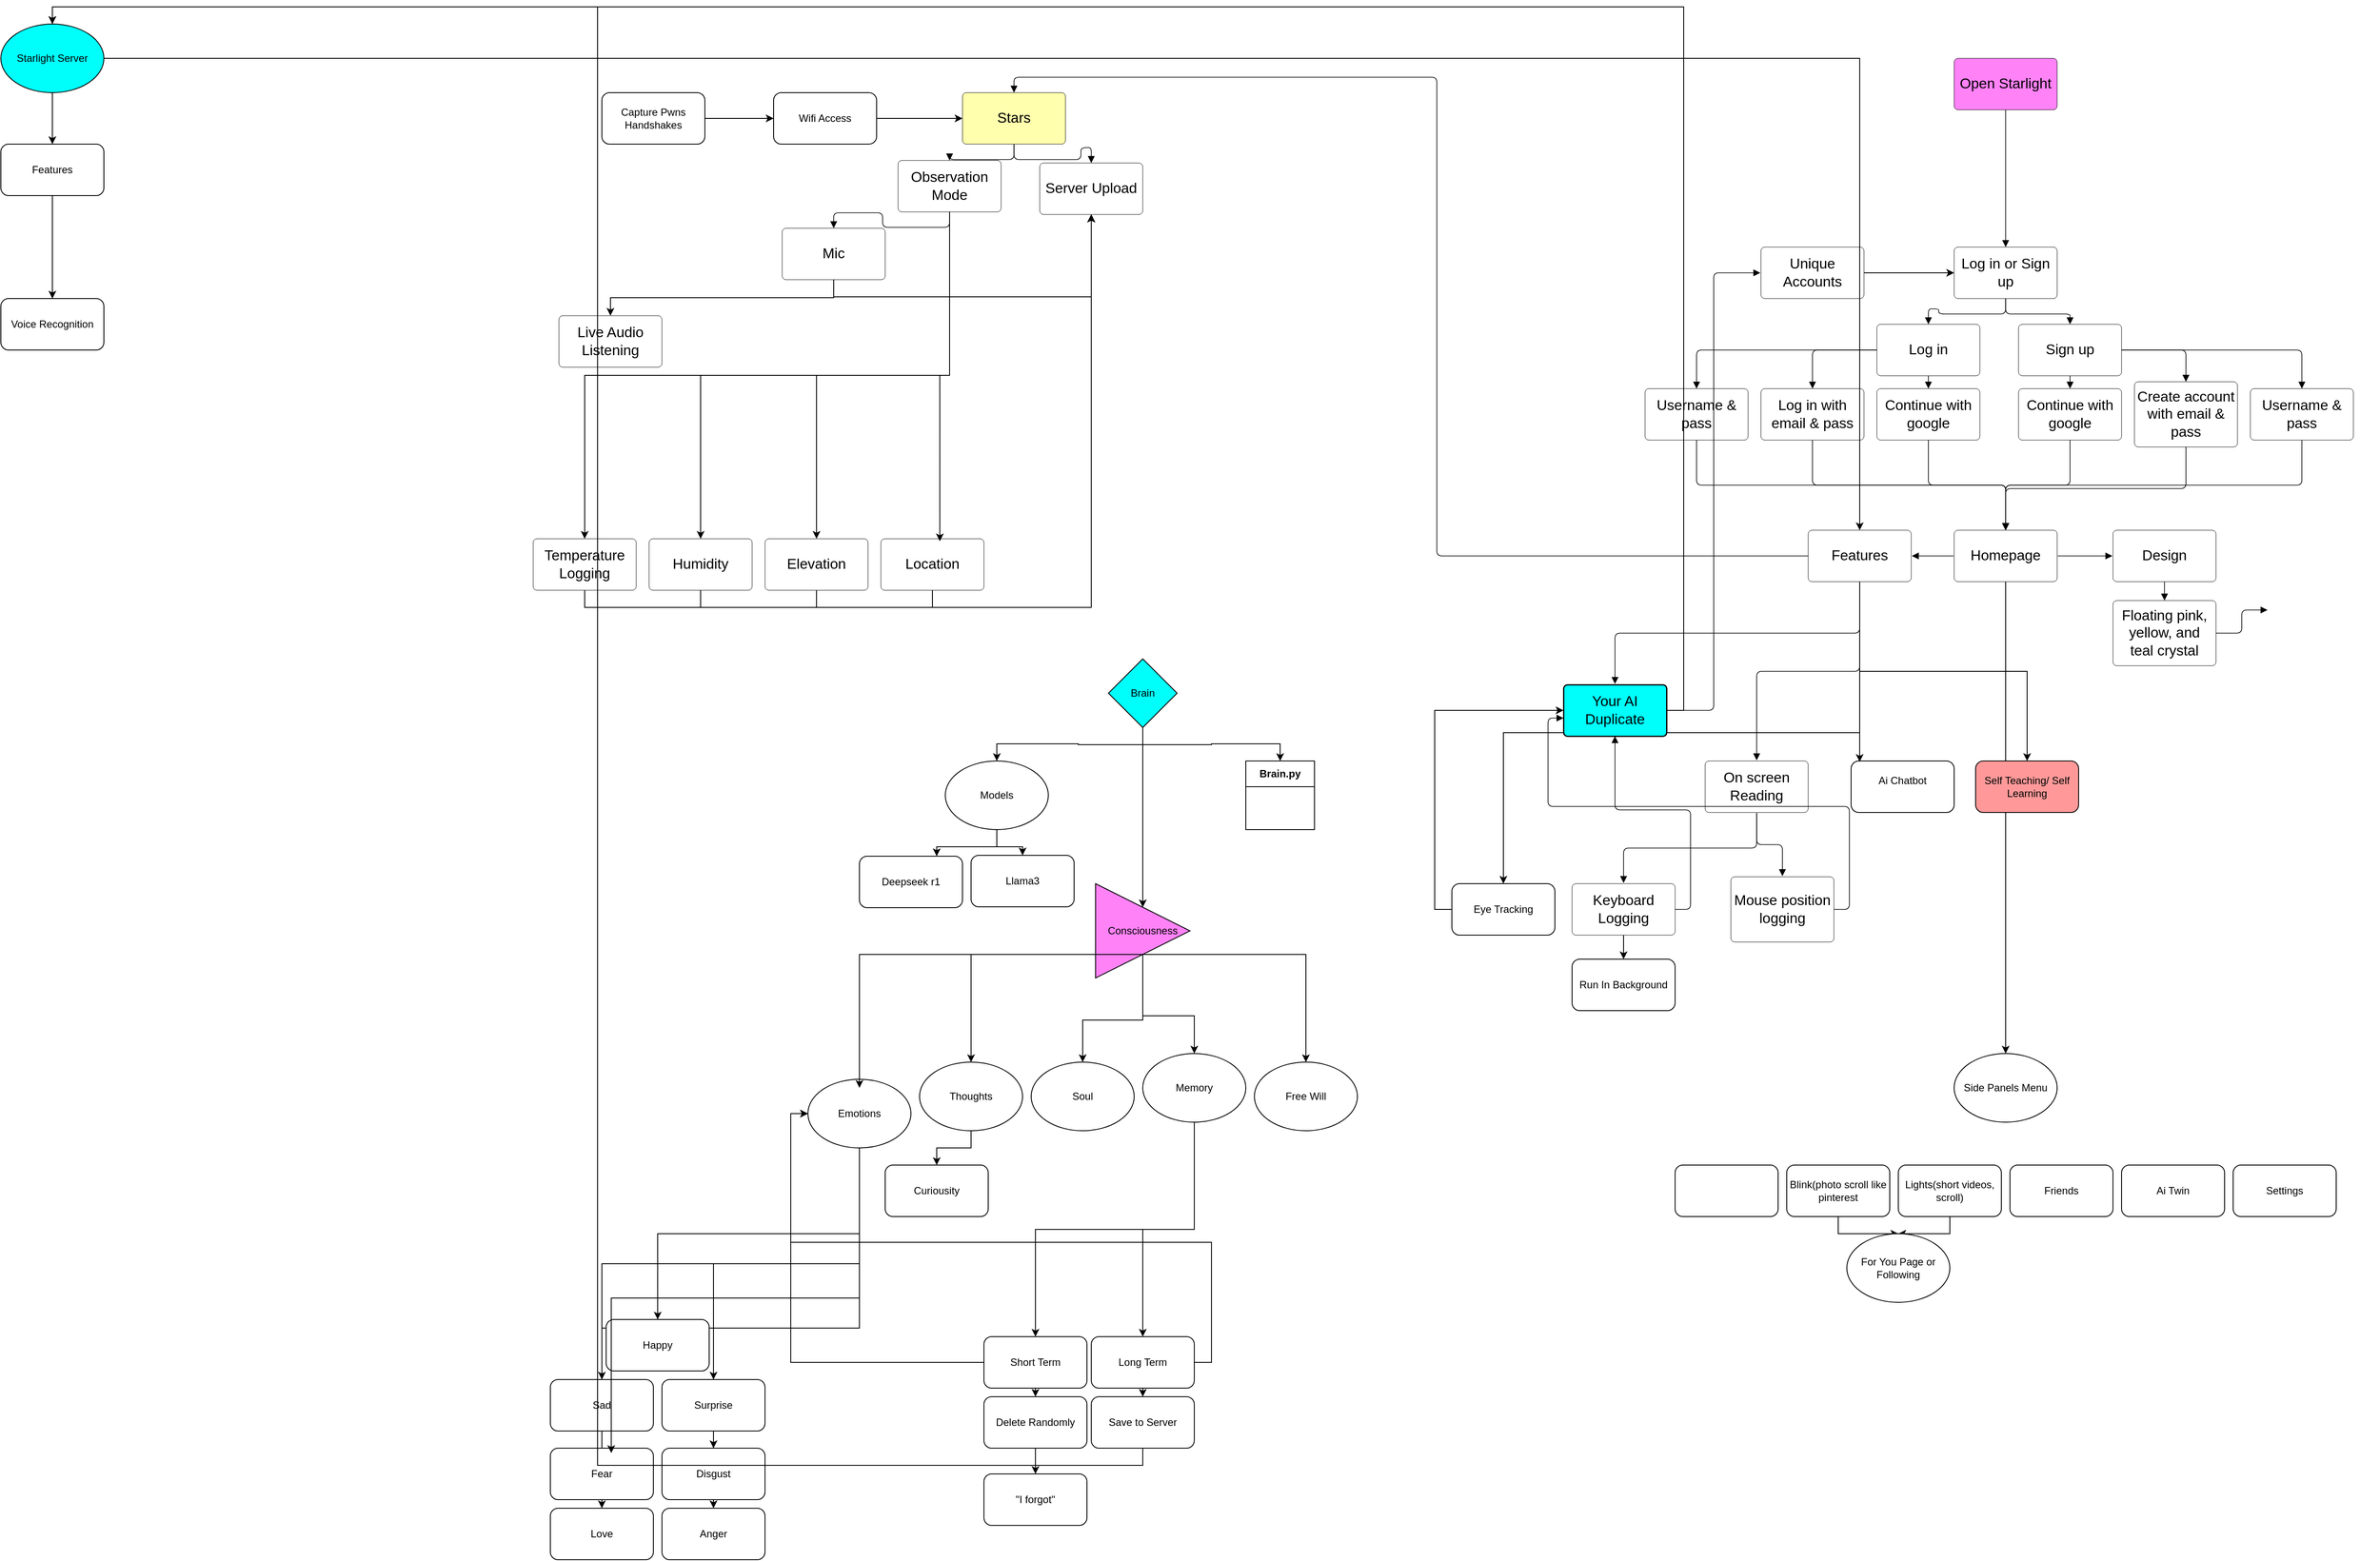 <mxfile version="26.2.13">
  <diagram name="Page-1" id="CwJgsHFjLdVUsGJhv82a">
    <mxGraphModel dx="3448" dy="1654" grid="1" gridSize="10" guides="1" tooltips="1" connect="1" arrows="1" fold="1" page="1" pageScale="1" pageWidth="850" pageHeight="1100" math="0" shadow="0">
      <root>
        <mxCell id="0" />
        <mxCell id="1" parent="0" />
        <mxCell id="ZhJgSsFKiW_KJ7nUg3D_-2" value="Open Starlight" style="html=1;overflow=block;blockSpacing=1;whiteSpace=wrap;fontSize=16.7;spacing=3.8;strokeOpacity=100;rounded=1;absoluteArcSize=1;arcSize=9;strokeWidth=NaN;lucidId=8Yr.N6paqiwt;fillColor=#FF82F7;" vertex="1" parent="1">
          <mxGeometry x="-195" y="-130" width="120" height="60" as="geometry" />
        </mxCell>
        <mxCell id="ZhJgSsFKiW_KJ7nUg3D_-3" value="Log in or Sign up" style="html=1;overflow=block;blockSpacing=1;whiteSpace=wrap;fontSize=16.7;spacing=3.8;strokeOpacity=100;rounded=1;absoluteArcSize=1;arcSize=9;strokeWidth=NaN;lucidId=mZr.YkDPpje3;" vertex="1" parent="1">
          <mxGeometry x="-195" y="90" width="120" height="60" as="geometry" />
        </mxCell>
        <mxCell id="ZhJgSsFKiW_KJ7nUg3D_-4" value="Log in" style="html=1;overflow=block;blockSpacing=1;whiteSpace=wrap;fontSize=16.7;spacing=3.8;strokeOpacity=100;rounded=1;absoluteArcSize=1;arcSize=9;strokeWidth=NaN;lucidId=AZr.5KdVcYWQ;" vertex="1" parent="1">
          <mxGeometry x="-285" y="180" width="120" height="60" as="geometry" />
        </mxCell>
        <mxCell id="ZhJgSsFKiW_KJ7nUg3D_-5" value="Sign up" style="html=1;overflow=block;blockSpacing=1;whiteSpace=wrap;fontSize=16.7;spacing=3.8;strokeOpacity=100;rounded=1;absoluteArcSize=1;arcSize=9;strokeWidth=NaN;lucidId=CZr.ph82YtXj;" vertex="1" parent="1">
          <mxGeometry x="-120" y="180" width="120" height="60" as="geometry" />
        </mxCell>
        <mxCell id="ZhJgSsFKiW_KJ7nUg3D_-6" value="Continue with google" style="html=1;overflow=block;blockSpacing=1;whiteSpace=wrap;fontSize=16.7;spacing=3.8;strokeOpacity=100;rounded=1;absoluteArcSize=1;arcSize=9;strokeWidth=NaN;lucidId=5Zr._5xbKj4D;" vertex="1" parent="1">
          <mxGeometry x="-285" y="255" width="120" height="60" as="geometry" />
        </mxCell>
        <mxCell id="ZhJgSsFKiW_KJ7nUg3D_-7" value="Continue with google" style="html=1;overflow=block;blockSpacing=1;whiteSpace=wrap;fontSize=16.7;spacing=3.8;strokeOpacity=100;rounded=1;absoluteArcSize=1;arcSize=9;strokeWidth=NaN;lucidId=-Zr.tMvXOSx0;" vertex="1" parent="1">
          <mxGeometry x="-120" y="255" width="120" height="60" as="geometry" />
        </mxCell>
        <mxCell id="ZhJgSsFKiW_KJ7nUg3D_-8" value="Create account with email &amp; pass" style="html=1;overflow=block;blockSpacing=1;whiteSpace=wrap;fontSize=16.7;spacing=3.8;strokeOpacity=100;rounded=1;absoluteArcSize=1;arcSize=9;strokeWidth=NaN;lucidId=d0r.P-DTl7vA;" vertex="1" parent="1">
          <mxGeometry x="15" y="247" width="120" height="76" as="geometry" />
        </mxCell>
        <mxCell id="ZhJgSsFKiW_KJ7nUg3D_-9" value="Log in with email &amp; pass" style="html=1;overflow=block;blockSpacing=1;whiteSpace=wrap;fontSize=16.7;spacing=3.8;strokeOpacity=100;rounded=1;absoluteArcSize=1;arcSize=9;strokeWidth=NaN;lucidId=i0r.D65zIEHH;" vertex="1" parent="1">
          <mxGeometry x="-420" y="255" width="120" height="60" as="geometry" />
        </mxCell>
        <mxCell id="ZhJgSsFKiW_KJ7nUg3D_-10" value="Username &amp; pass" style="html=1;overflow=block;blockSpacing=1;whiteSpace=wrap;fontSize=16.7;spacing=3.8;strokeOpacity=100;rounded=1;absoluteArcSize=1;arcSize=9;strokeWidth=NaN;lucidId=80r.AD4x0.C4;" vertex="1" parent="1">
          <mxGeometry x="150" y="255" width="120" height="60" as="geometry" />
        </mxCell>
        <mxCell id="ZhJgSsFKiW_KJ7nUg3D_-11" value="Username &amp; pass" style="html=1;overflow=block;blockSpacing=1;whiteSpace=wrap;fontSize=16.7;spacing=3.8;strokeOpacity=100;rounded=1;absoluteArcSize=1;arcSize=9;strokeWidth=NaN;lucidId=c1r.usy55AvC;" vertex="1" parent="1">
          <mxGeometry x="-555" y="255" width="120" height="60" as="geometry" />
        </mxCell>
        <mxCell id="ZhJgSsFKiW_KJ7nUg3D_-12" value="" style="html=1;jettySize=18;whiteSpace=wrap;fontSize=13;strokeOpacity=100;strokeWidth=0.8;rounded=1;arcSize=12;edgeStyle=orthogonalEdgeStyle;startArrow=none;endArrow=block;endFill=1;exitX=0.5;exitY=1;exitPerimeter=0;entryX=0.5;entryY=0;entryPerimeter=0;lucidId=E2r.KWUuNpV2;" edge="1" parent="1" source="ZhJgSsFKiW_KJ7nUg3D_-2" target="ZhJgSsFKiW_KJ7nUg3D_-3">
          <mxGeometry width="100" height="100" relative="1" as="geometry">
            <Array as="points" />
          </mxGeometry>
        </mxCell>
        <mxCell id="ZhJgSsFKiW_KJ7nUg3D_-13" value="" style="html=1;jettySize=18;whiteSpace=wrap;fontSize=13;strokeOpacity=100;strokeWidth=0.8;rounded=1;arcSize=12;edgeStyle=orthogonalEdgeStyle;startArrow=none;endArrow=block;endFill=1;exitX=0.5;exitY=1;exitPerimeter=0;entryX=0.5;entryY=0;entryPerimeter=0;lucidId=02r.vJUuN4pX;" edge="1" parent="1" source="ZhJgSsFKiW_KJ7nUg3D_-3" target="ZhJgSsFKiW_KJ7nUg3D_-5">
          <mxGeometry width="100" height="100" relative="1" as="geometry">
            <Array as="points" />
          </mxGeometry>
        </mxCell>
        <mxCell id="ZhJgSsFKiW_KJ7nUg3D_-14" value="" style="html=1;jettySize=18;whiteSpace=wrap;fontSize=13;strokeOpacity=100;strokeWidth=0.8;rounded=1;arcSize=12;edgeStyle=orthogonalEdgeStyle;startArrow=none;endArrow=block;endFill=1;exitX=0.5;exitY=1;exitPerimeter=0;entryX=0.5;entryY=0;entryPerimeter=0;lucidId=72r.O89L_K84;" edge="1" parent="1" source="ZhJgSsFKiW_KJ7nUg3D_-3" target="ZhJgSsFKiW_KJ7nUg3D_-4">
          <mxGeometry width="100" height="100" relative="1" as="geometry">
            <Array as="points" />
          </mxGeometry>
        </mxCell>
        <mxCell id="ZhJgSsFKiW_KJ7nUg3D_-15" value="" style="html=1;jettySize=18;whiteSpace=wrap;fontSize=13;strokeOpacity=100;strokeWidth=0.8;rounded=1;arcSize=12;edgeStyle=orthogonalEdgeStyle;startArrow=none;endArrow=block;endFill=1;exitX=0.5;exitY=1;exitPerimeter=0;entryX=0.5;entryY=0;entryPerimeter=0;lucidId=a3r.cBqFPZu~;" edge="1" parent="1" source="ZhJgSsFKiW_KJ7nUg3D_-4" target="ZhJgSsFKiW_KJ7nUg3D_-6">
          <mxGeometry width="100" height="100" relative="1" as="geometry">
            <Array as="points" />
          </mxGeometry>
        </mxCell>
        <mxCell id="ZhJgSsFKiW_KJ7nUg3D_-16" value="" style="html=1;jettySize=18;whiteSpace=wrap;fontSize=13;strokeOpacity=100;strokeWidth=0.8;rounded=1;arcSize=12;edgeStyle=orthogonalEdgeStyle;startArrow=none;endArrow=block;endFill=1;exitX=0.5;exitY=1;exitPerimeter=0;entryX=0.5;entryY=0;entryPerimeter=0;lucidId=d3r.K~Esj8vI;" edge="1" parent="1" source="ZhJgSsFKiW_KJ7nUg3D_-5" target="ZhJgSsFKiW_KJ7nUg3D_-7">
          <mxGeometry width="100" height="100" relative="1" as="geometry">
            <Array as="points" />
          </mxGeometry>
        </mxCell>
        <mxCell id="ZhJgSsFKiW_KJ7nUg3D_-17" value="" style="html=1;jettySize=18;whiteSpace=wrap;fontSize=13;strokeOpacity=100;strokeWidth=0.8;rounded=1;arcSize=12;edgeStyle=orthogonalEdgeStyle;startArrow=none;endArrow=block;endFill=1;exitX=1;exitY=0.5;exitPerimeter=0;entryX=0.5;entryY=0;entryPerimeter=0;lucidId=g3r.V.70R1QK;" edge="1" parent="1" source="ZhJgSsFKiW_KJ7nUg3D_-5" target="ZhJgSsFKiW_KJ7nUg3D_-8">
          <mxGeometry width="100" height="100" relative="1" as="geometry">
            <Array as="points" />
          </mxGeometry>
        </mxCell>
        <mxCell id="ZhJgSsFKiW_KJ7nUg3D_-18" value="" style="html=1;jettySize=18;whiteSpace=wrap;fontSize=13;strokeOpacity=100;strokeWidth=0.8;rounded=1;arcSize=12;edgeStyle=orthogonalEdgeStyle;startArrow=none;endArrow=block;endFill=1;exitX=1;exitY=0.5;exitPerimeter=0;entryX=0.5;entryY=0;entryPerimeter=0;lucidId=o3r.FJRv.Jnu;" edge="1" parent="1" source="ZhJgSsFKiW_KJ7nUg3D_-5" target="ZhJgSsFKiW_KJ7nUg3D_-10">
          <mxGeometry width="100" height="100" relative="1" as="geometry">
            <Array as="points" />
          </mxGeometry>
        </mxCell>
        <mxCell id="ZhJgSsFKiW_KJ7nUg3D_-19" value="" style="html=1;jettySize=18;whiteSpace=wrap;fontSize=13;strokeOpacity=100;strokeWidth=0.8;rounded=1;arcSize=12;edgeStyle=orthogonalEdgeStyle;startArrow=none;endArrow=block;endFill=1;exitX=0;exitY=0.5;exitPerimeter=0;entryX=0.5;entryY=0;entryPerimeter=0;lucidId=w3r.RjUbXwI-;" edge="1" parent="1" source="ZhJgSsFKiW_KJ7nUg3D_-4" target="ZhJgSsFKiW_KJ7nUg3D_-9">
          <mxGeometry width="100" height="100" relative="1" as="geometry">
            <Array as="points" />
          </mxGeometry>
        </mxCell>
        <mxCell id="ZhJgSsFKiW_KJ7nUg3D_-20" value="" style="html=1;jettySize=18;whiteSpace=wrap;fontSize=13;strokeOpacity=100;strokeWidth=0.8;rounded=1;arcSize=12;edgeStyle=orthogonalEdgeStyle;startArrow=none;endArrow=block;endFill=1;exitX=0;exitY=0.5;exitPerimeter=0;entryX=0.5;entryY=0;entryPerimeter=0;lucidId=z3r.2UZ_smaq;" edge="1" parent="1" source="ZhJgSsFKiW_KJ7nUg3D_-4" target="ZhJgSsFKiW_KJ7nUg3D_-11">
          <mxGeometry width="100" height="100" relative="1" as="geometry">
            <Array as="points" />
          </mxGeometry>
        </mxCell>
        <mxCell id="ZhJgSsFKiW_KJ7nUg3D_-171" style="edgeStyle=orthogonalEdgeStyle;rounded=0;orthogonalLoop=1;jettySize=auto;html=1;exitX=0.5;exitY=1;exitDx=0;exitDy=0;" edge="1" parent="1" source="ZhJgSsFKiW_KJ7nUg3D_-21" target="ZhJgSsFKiW_KJ7nUg3D_-170">
          <mxGeometry relative="1" as="geometry" />
        </mxCell>
        <mxCell id="ZhJgSsFKiW_KJ7nUg3D_-21" value="Homepage" style="html=1;overflow=block;blockSpacing=1;whiteSpace=wrap;fontSize=16.7;spacing=3.8;strokeOpacity=100;rounded=1;absoluteArcSize=1;arcSize=9;strokeWidth=NaN;lucidId=M3r.Lungnlsa;" vertex="1" parent="1">
          <mxGeometry x="-195" y="420" width="120" height="60" as="geometry" />
        </mxCell>
        <mxCell id="ZhJgSsFKiW_KJ7nUg3D_-22" value="" style="html=1;jettySize=18;whiteSpace=wrap;fontSize=13;strokeOpacity=100;strokeWidth=0.8;rounded=1;arcSize=12;edgeStyle=orthogonalEdgeStyle;startArrow=none;endArrow=block;endFill=1;exitX=0.5;exitY=1;exitPerimeter=0;entryX=0.5;entryY=0;entryPerimeter=0;lucidId=43r.LO0qyHyg;" edge="1" parent="1" source="ZhJgSsFKiW_KJ7nUg3D_-7" target="ZhJgSsFKiW_KJ7nUg3D_-21">
          <mxGeometry width="100" height="100" relative="1" as="geometry">
            <Array as="points" />
          </mxGeometry>
        </mxCell>
        <mxCell id="ZhJgSsFKiW_KJ7nUg3D_-23" value="" style="html=1;jettySize=18;whiteSpace=wrap;fontSize=13;strokeOpacity=100;strokeWidth=0.8;rounded=1;arcSize=12;edgeStyle=orthogonalEdgeStyle;startArrow=none;endArrow=block;endFill=1;exitX=0.5;exitY=1;exitPerimeter=0;entryX=0.5;entryY=0;entryPerimeter=0;lucidId=83r.3P~gyDVa;" edge="1" parent="1" source="ZhJgSsFKiW_KJ7nUg3D_-8" target="ZhJgSsFKiW_KJ7nUg3D_-21">
          <mxGeometry width="100" height="100" relative="1" as="geometry">
            <Array as="points" />
          </mxGeometry>
        </mxCell>
        <mxCell id="ZhJgSsFKiW_KJ7nUg3D_-24" value="" style="html=1;jettySize=18;whiteSpace=wrap;fontSize=13;strokeOpacity=100;strokeWidth=0.8;rounded=1;arcSize=12;edgeStyle=orthogonalEdgeStyle;startArrow=none;endArrow=block;endFill=1;exitX=0.5;exitY=1;exitPerimeter=0;entryX=0.5;entryY=0;entryPerimeter=0;lucidId=.3r.SZ36Yq2u;" edge="1" parent="1" source="ZhJgSsFKiW_KJ7nUg3D_-10" target="ZhJgSsFKiW_KJ7nUg3D_-21">
          <mxGeometry width="100" height="100" relative="1" as="geometry">
            <Array as="points" />
          </mxGeometry>
        </mxCell>
        <mxCell id="ZhJgSsFKiW_KJ7nUg3D_-25" value="" style="html=1;jettySize=18;whiteSpace=wrap;fontSize=13;strokeOpacity=100;strokeWidth=0.8;rounded=1;arcSize=12;edgeStyle=orthogonalEdgeStyle;startArrow=none;endArrow=block;endFill=1;exitX=0.5;exitY=1;exitPerimeter=0;entryX=0.5;entryY=0;entryPerimeter=0;lucidId=f4r.Jr3H-XQH;" edge="1" parent="1" source="ZhJgSsFKiW_KJ7nUg3D_-6" target="ZhJgSsFKiW_KJ7nUg3D_-21">
          <mxGeometry width="100" height="100" relative="1" as="geometry">
            <Array as="points" />
          </mxGeometry>
        </mxCell>
        <mxCell id="ZhJgSsFKiW_KJ7nUg3D_-26" value="" style="html=1;jettySize=18;whiteSpace=wrap;fontSize=13;strokeOpacity=100;strokeWidth=0.8;rounded=1;arcSize=12;edgeStyle=orthogonalEdgeStyle;startArrow=none;endArrow=block;endFill=1;exitX=0.5;exitY=1;exitPerimeter=0;entryX=0.5;entryY=0;entryPerimeter=0;lucidId=k4r.0NkX~t6t;" edge="1" parent="1" source="ZhJgSsFKiW_KJ7nUg3D_-9" target="ZhJgSsFKiW_KJ7nUg3D_-21">
          <mxGeometry width="100" height="100" relative="1" as="geometry">
            <Array as="points" />
          </mxGeometry>
        </mxCell>
        <mxCell id="ZhJgSsFKiW_KJ7nUg3D_-27" value="" style="html=1;jettySize=18;whiteSpace=wrap;fontSize=13;strokeOpacity=100;strokeWidth=0.8;rounded=1;arcSize=12;edgeStyle=orthogonalEdgeStyle;startArrow=none;endArrow=block;endFill=1;exitX=0.5;exitY=1;exitPerimeter=0;entryX=0.5;entryY=0;entryPerimeter=0;lucidId=q4r.HGM2lWGd;" edge="1" parent="1" source="ZhJgSsFKiW_KJ7nUg3D_-11" target="ZhJgSsFKiW_KJ7nUg3D_-21">
          <mxGeometry width="100" height="100" relative="1" as="geometry">
            <Array as="points" />
          </mxGeometry>
        </mxCell>
        <mxCell id="ZhJgSsFKiW_KJ7nUg3D_-28" value="Design" style="html=1;overflow=block;blockSpacing=1;whiteSpace=wrap;fontSize=16.7;spacing=3.8;strokeOpacity=100;rounded=1;absoluteArcSize=1;arcSize=9;strokeWidth=NaN;lucidId=O4r.A2zRXuP1;" vertex="1" parent="1">
          <mxGeometry x="-10" y="420" width="120" height="60" as="geometry" />
        </mxCell>
        <mxCell id="ZhJgSsFKiW_KJ7nUg3D_-165" style="edgeStyle=orthogonalEdgeStyle;rounded=0;orthogonalLoop=1;jettySize=auto;html=1;exitX=0.5;exitY=1;exitDx=0;exitDy=0;" edge="1" parent="1" source="ZhJgSsFKiW_KJ7nUg3D_-29" target="ZhJgSsFKiW_KJ7nUg3D_-164">
          <mxGeometry relative="1" as="geometry" />
        </mxCell>
        <mxCell id="ZhJgSsFKiW_KJ7nUg3D_-169" style="edgeStyle=orthogonalEdgeStyle;rounded=0;orthogonalLoop=1;jettySize=auto;html=1;exitX=0.5;exitY=1;exitDx=0;exitDy=0;" edge="1" parent="1" source="ZhJgSsFKiW_KJ7nUg3D_-29" target="ZhJgSsFKiW_KJ7nUg3D_-88">
          <mxGeometry relative="1" as="geometry" />
        </mxCell>
        <mxCell id="ZhJgSsFKiW_KJ7nUg3D_-29" value="Features" style="html=1;overflow=block;blockSpacing=1;whiteSpace=wrap;fontSize=16.7;spacing=3.8;strokeOpacity=100;rounded=1;absoluteArcSize=1;arcSize=9;strokeWidth=NaN;lucidId=e5r.yDB6r1Se;" vertex="1" parent="1">
          <mxGeometry x="-365" y="420" width="120" height="60" as="geometry" />
        </mxCell>
        <mxCell id="ZhJgSsFKiW_KJ7nUg3D_-30" value="" style="html=1;jettySize=18;whiteSpace=wrap;fontSize=13;strokeOpacity=100;strokeWidth=0.8;rounded=1;arcSize=12;edgeStyle=orthogonalEdgeStyle;startArrow=none;endArrow=block;endFill=1;exitX=1.006;exitY=0.5;exitPerimeter=0;entryX=-0.006;entryY=0.5;entryPerimeter=0;lucidId=r5r.PqObfUYs;" edge="1" parent="1" source="ZhJgSsFKiW_KJ7nUg3D_-21" target="ZhJgSsFKiW_KJ7nUg3D_-28">
          <mxGeometry width="100" height="100" relative="1" as="geometry">
            <Array as="points" />
          </mxGeometry>
        </mxCell>
        <mxCell id="ZhJgSsFKiW_KJ7nUg3D_-31" value="" style="html=1;jettySize=18;whiteSpace=wrap;fontSize=13;strokeOpacity=100;strokeWidth=0.8;rounded=1;arcSize=12;edgeStyle=orthogonalEdgeStyle;startArrow=none;endArrow=block;endFill=1;exitX=-0.006;exitY=0.5;exitPerimeter=0;entryX=1.006;entryY=0.5;entryPerimeter=0;lucidId=D5r.3NtEU8dy;" edge="1" parent="1" source="ZhJgSsFKiW_KJ7nUg3D_-21" target="ZhJgSsFKiW_KJ7nUg3D_-29">
          <mxGeometry width="100" height="100" relative="1" as="geometry">
            <Array as="points" />
          </mxGeometry>
        </mxCell>
        <mxCell id="ZhJgSsFKiW_KJ7nUg3D_-32" value="Floating pink, yellow, and teal crystal" style="html=1;overflow=block;blockSpacing=1;whiteSpace=wrap;fontSize=16.7;spacing=3.8;strokeOpacity=100;rounded=1;absoluteArcSize=1;arcSize=9;strokeWidth=NaN;lucidId=66r.K5CRntfq;" vertex="1" parent="1">
          <mxGeometry x="-10" y="502" width="120" height="76" as="geometry" />
        </mxCell>
        <mxCell id="ZhJgSsFKiW_KJ7nUg3D_-33" value="" style="html=1;jettySize=18;whiteSpace=wrap;fontSize=13;strokeOpacity=100;strokeWidth=0.8;rounded=1;arcSize=12;edgeStyle=orthogonalEdgeStyle;startArrow=none;endArrow=block;endFill=1;exitX=0.5;exitY=1;exitPerimeter=0;entryX=0.5;entryY=0;entryPerimeter=0;lucidId=z7r.fEPvPH~0;" edge="1" parent="1" source="ZhJgSsFKiW_KJ7nUg3D_-28" target="ZhJgSsFKiW_KJ7nUg3D_-32">
          <mxGeometry width="100" height="100" relative="1" as="geometry">
            <Array as="points" />
          </mxGeometry>
        </mxCell>
        <mxCell id="ZhJgSsFKiW_KJ7nUg3D_-34" value="" style="html=1;overflow=block;blockSpacing=1;whiteSpace=wrap;shape=image;fontSize=13;spacing=0;strokeOpacity=100;rounded=1;absoluteArcSize=1;arcSize=9;strokeWidth=0;image=https://images.lucid.app/images/8c98d927-d123-455c-9840-f5d52f04698b/content;imageAspect=0;lucidId=87r.VvQr.~jH;" vertex="1" parent="1">
          <mxGeometry x="170" y="448" width="130" height="130" as="geometry" />
        </mxCell>
        <mxCell id="ZhJgSsFKiW_KJ7nUg3D_-35" value="" style="html=1;jettySize=18;whiteSpace=wrap;fontSize=13;strokeOpacity=100;strokeWidth=0.8;rounded=1;arcSize=12;edgeStyle=orthogonalEdgeStyle;startArrow=none;endArrow=block;endFill=1;exitX=1;exitY=0.5;exitPerimeter=0;entryX=0;entryY=0.5;entryPerimeter=0;lucidId=k8r.l0ETUHK4;" edge="1" parent="1" source="ZhJgSsFKiW_KJ7nUg3D_-32" target="ZhJgSsFKiW_KJ7nUg3D_-34">
          <mxGeometry width="100" height="100" relative="1" as="geometry">
            <Array as="points" />
          </mxGeometry>
        </mxCell>
        <mxCell id="ZhJgSsFKiW_KJ7nUg3D_-79" style="edgeStyle=orthogonalEdgeStyle;rounded=0;orthogonalLoop=1;jettySize=auto;html=1;exitX=1;exitY=0.5;exitDx=0;exitDy=0;entryX=0.5;entryY=0;entryDx=0;entryDy=0;" edge="1" parent="1" source="ZhJgSsFKiW_KJ7nUg3D_-36" target="ZhJgSsFKiW_KJ7nUg3D_-77">
          <mxGeometry relative="1" as="geometry" />
        </mxCell>
        <mxCell id="ZhJgSsFKiW_KJ7nUg3D_-36" value="Your AI Duplicate" style="html=1;overflow=block;blockSpacing=1;whiteSpace=wrap;fontSize=16.7;spacing=3.8;strokeOpacity=100;fillOpacity=100;rounded=1;absoluteArcSize=1;arcSize=9;strokeWidth=1.5;lucidId=w8r.vIwHxzrs;fillColor=light-dark(#00FFFB,#EDEDED);" vertex="1" parent="1">
          <mxGeometry x="-650" y="600" width="120" height="60" as="geometry" />
        </mxCell>
        <mxCell id="ZhJgSsFKiW_KJ7nUg3D_-37" value="" style="html=1;jettySize=18;whiteSpace=wrap;fontSize=13;strokeOpacity=100;strokeWidth=0.8;rounded=1;arcSize=12;edgeStyle=orthogonalEdgeStyle;startArrow=none;endArrow=block;endFill=1;exitX=0.5;exitY=1.013;exitPerimeter=0;entryX=0.5;entryY=-0.013;entryPerimeter=0;lucidId=58r.6LpceAc~;" edge="1" parent="1" source="ZhJgSsFKiW_KJ7nUg3D_-29" target="ZhJgSsFKiW_KJ7nUg3D_-36">
          <mxGeometry width="100" height="100" relative="1" as="geometry">
            <Array as="points" />
          </mxGeometry>
        </mxCell>
        <mxCell id="ZhJgSsFKiW_KJ7nUg3D_-85" style="edgeStyle=orthogonalEdgeStyle;rounded=0;orthogonalLoop=1;jettySize=auto;html=1;exitX=1;exitY=0.5;exitDx=0;exitDy=0;entryX=0;entryY=0.5;entryDx=0;entryDy=0;" edge="1" parent="1" source="ZhJgSsFKiW_KJ7nUg3D_-38" target="ZhJgSsFKiW_KJ7nUg3D_-3">
          <mxGeometry relative="1" as="geometry" />
        </mxCell>
        <mxCell id="ZhJgSsFKiW_KJ7nUg3D_-38" value="Unique Accounts" style="html=1;overflow=block;blockSpacing=1;whiteSpace=wrap;fontSize=16.7;spacing=3.8;strokeOpacity=100;rounded=1;absoluteArcSize=1;arcSize=9;strokeWidth=NaN;lucidId=u9r.ndrqbI9W;" vertex="1" parent="1">
          <mxGeometry x="-420" y="90" width="120" height="60" as="geometry" />
        </mxCell>
        <mxCell id="ZhJgSsFKiW_KJ7nUg3D_-39" value="" style="html=1;jettySize=18;whiteSpace=wrap;fontSize=13;strokeOpacity=100;strokeWidth=0.8;rounded=1;arcSize=12;edgeStyle=orthogonalEdgeStyle;startArrow=none;endArrow=block;endFill=1;exitX=1.006;exitY=0.5;exitPerimeter=0;entryX=-0.006;entryY=0.5;entryPerimeter=0;lucidId=M9r.GPMZwATz;" edge="1" parent="1" source="ZhJgSsFKiW_KJ7nUg3D_-36" target="ZhJgSsFKiW_KJ7nUg3D_-38">
          <mxGeometry width="100" height="100" relative="1" as="geometry">
            <Array as="points" />
          </mxGeometry>
        </mxCell>
        <mxCell id="ZhJgSsFKiW_KJ7nUg3D_-41" value="On screen Reading" style="html=1;overflow=block;blockSpacing=1;whiteSpace=wrap;fontSize=16.7;spacing=3.8;strokeOpacity=100;rounded=1;absoluteArcSize=1;arcSize=9;strokeWidth=NaN;lucidId=g-r._Ewaite.;" vertex="1" parent="1">
          <mxGeometry x="-485" y="689" width="120" height="60" as="geometry" />
        </mxCell>
        <mxCell id="ZhJgSsFKiW_KJ7nUg3D_-42" value="" style="html=1;jettySize=18;whiteSpace=wrap;fontSize=13;strokeOpacity=100;strokeWidth=0.8;rounded=1;arcSize=12;edgeStyle=orthogonalEdgeStyle;startArrow=none;endArrow=block;endFill=1;exitX=0.5;exitY=1.013;exitPerimeter=0;entryX=0.5;entryY=-0.013;entryPerimeter=0;lucidId=q-r.rpWUjY8F;" edge="1" parent="1" source="ZhJgSsFKiW_KJ7nUg3D_-29" target="ZhJgSsFKiW_KJ7nUg3D_-41">
          <mxGeometry width="100" height="100" relative="1" as="geometry">
            <Array as="points" />
          </mxGeometry>
        </mxCell>
        <mxCell id="ZhJgSsFKiW_KJ7nUg3D_-179" style="edgeStyle=orthogonalEdgeStyle;rounded=0;orthogonalLoop=1;jettySize=auto;html=1;exitX=0.5;exitY=1;exitDx=0;exitDy=0;entryX=0.5;entryY=0;entryDx=0;entryDy=0;" edge="1" parent="1" source="ZhJgSsFKiW_KJ7nUg3D_-43" target="ZhJgSsFKiW_KJ7nUg3D_-178">
          <mxGeometry relative="1" as="geometry" />
        </mxCell>
        <mxCell id="ZhJgSsFKiW_KJ7nUg3D_-43" value="Keyboard Logging" style="html=1;overflow=block;blockSpacing=1;whiteSpace=wrap;fontSize=16.7;spacing=3.8;strokeOpacity=100;rounded=1;absoluteArcSize=1;arcSize=9;strokeWidth=NaN;lucidId=G-r.tUYb5rVQ;" vertex="1" parent="1">
          <mxGeometry x="-640" y="832" width="120" height="60" as="geometry" />
        </mxCell>
        <mxCell id="ZhJgSsFKiW_KJ7nUg3D_-44" value="" style="html=1;jettySize=18;whiteSpace=wrap;fontSize=13;strokeOpacity=100;strokeWidth=0.8;rounded=1;arcSize=12;edgeStyle=orthogonalEdgeStyle;startArrow=none;endArrow=block;endFill=1;exitX=0.5;exitY=1.013;exitPerimeter=0;entryX=0.5;entryY=-0.013;entryPerimeter=0;lucidId=U-r.qXrmZ85Y;" edge="1" parent="1" source="ZhJgSsFKiW_KJ7nUg3D_-41" target="ZhJgSsFKiW_KJ7nUg3D_-43">
          <mxGeometry width="100" height="100" relative="1" as="geometry">
            <Array as="points" />
          </mxGeometry>
        </mxCell>
        <mxCell id="ZhJgSsFKiW_KJ7nUg3D_-45" value="Mouse position logging" style="html=1;overflow=block;blockSpacing=1;whiteSpace=wrap;fontSize=16.7;spacing=3.8;strokeOpacity=100;rounded=1;absoluteArcSize=1;arcSize=9;strokeWidth=NaN;lucidId=2-r.qW-wwTUj;" vertex="1" parent="1">
          <mxGeometry x="-455" y="824" width="120" height="76" as="geometry" />
        </mxCell>
        <mxCell id="ZhJgSsFKiW_KJ7nUg3D_-46" value="" style="html=1;jettySize=18;whiteSpace=wrap;fontSize=13;strokeOpacity=100;strokeWidth=0.8;rounded=1;arcSize=12;edgeStyle=orthogonalEdgeStyle;startArrow=none;endArrow=block;endFill=1;exitX=0.5;exitY=1.013;exitPerimeter=0;entryX=0.5;entryY=-0.01;entryPerimeter=0;lucidId=h.r.sDp8y9gp;" edge="1" parent="1" source="ZhJgSsFKiW_KJ7nUg3D_-41" target="ZhJgSsFKiW_KJ7nUg3D_-45">
          <mxGeometry width="100" height="100" relative="1" as="geometry">
            <Array as="points" />
          </mxGeometry>
        </mxCell>
        <mxCell id="ZhJgSsFKiW_KJ7nUg3D_-47" value="" style="html=1;jettySize=18;whiteSpace=wrap;fontSize=13;strokeOpacity=100;strokeWidth=0.8;rounded=1;arcSize=12;edgeStyle=orthogonalEdgeStyle;startArrow=none;endArrow=block;endFill=1;exitX=1;exitY=0.5;exitPerimeter=0;entryX=0;entryY=0.65;entryPerimeter=0;lucidId=~.r.Q_mXtyZH;" edge="1" parent="1" source="ZhJgSsFKiW_KJ7nUg3D_-45" target="ZhJgSsFKiW_KJ7nUg3D_-36">
          <mxGeometry width="100" height="100" relative="1" as="geometry">
            <Array as="points" />
          </mxGeometry>
        </mxCell>
        <mxCell id="ZhJgSsFKiW_KJ7nUg3D_-48" value="" style="html=1;jettySize=18;whiteSpace=wrap;fontSize=13;strokeOpacity=100;strokeWidth=0.8;rounded=1;arcSize=12;edgeStyle=orthogonalEdgeStyle;startArrow=none;endArrow=block;endFill=1;exitX=1;exitY=0.5;exitPerimeter=0;lucidId=f~r.dWFP0u_n;" edge="1" parent="1" source="ZhJgSsFKiW_KJ7nUg3D_-43" target="ZhJgSsFKiW_KJ7nUg3D_-36">
          <mxGeometry width="100" height="100" relative="1" as="geometry">
            <Array as="points" />
            <mxPoint x="-305" y="710" as="targetPoint" />
          </mxGeometry>
        </mxCell>
        <mxCell id="ZhJgSsFKiW_KJ7nUg3D_-49" value="Stars" style="html=1;overflow=block;blockSpacing=1;whiteSpace=wrap;fontSize=16.7;spacing=3.8;strokeOpacity=100;rounded=1;absoluteArcSize=1;arcSize=9;strokeWidth=NaN;lucidId=sbs.VtsCT.Hn;fillColor=#FFFFAD;" vertex="1" parent="1">
          <mxGeometry x="-1350" y="-90" width="120" height="60" as="geometry" />
        </mxCell>
        <mxCell id="ZhJgSsFKiW_KJ7nUg3D_-50" value="" style="html=1;jettySize=18;whiteSpace=wrap;fontSize=13;strokeOpacity=100;strokeWidth=0.8;rounded=1;arcSize=12;edgeStyle=orthogonalEdgeStyle;startArrow=none;endArrow=block;endFill=1;exitX=0;exitY=0.5;exitPerimeter=0;entryX=0.5;entryY=0;entryPerimeter=0;lucidId=ncs.vaE24VzP;" edge="1" parent="1" source="ZhJgSsFKiW_KJ7nUg3D_-29" target="ZhJgSsFKiW_KJ7nUg3D_-49">
          <mxGeometry width="100" height="100" relative="1" as="geometry">
            <Array as="points" />
          </mxGeometry>
        </mxCell>
        <mxCell id="ZhJgSsFKiW_KJ7nUg3D_-51" value="Live Audio Listening" style="html=1;overflow=block;blockSpacing=1;whiteSpace=wrap;fontSize=16.7;spacing=3.8;strokeOpacity=100;rounded=1;absoluteArcSize=1;arcSize=9;strokeWidth=NaN;lucidId=tcs.ftObv.gs;" vertex="1" parent="1">
          <mxGeometry x="-1820" y="170" width="120" height="60" as="geometry" />
        </mxCell>
        <mxCell id="ZhJgSsFKiW_KJ7nUg3D_-63" style="edgeStyle=orthogonalEdgeStyle;rounded=0;orthogonalLoop=1;jettySize=auto;html=1;exitX=0.5;exitY=1;exitDx=0;exitDy=0;entryX=0.5;entryY=0;entryDx=0;entryDy=0;" edge="1" parent="1" source="ZhJgSsFKiW_KJ7nUg3D_-52" target="ZhJgSsFKiW_KJ7nUg3D_-51">
          <mxGeometry relative="1" as="geometry" />
        </mxCell>
        <mxCell id="ZhJgSsFKiW_KJ7nUg3D_-71" style="edgeStyle=orthogonalEdgeStyle;rounded=0;orthogonalLoop=1;jettySize=auto;html=1;exitX=0.5;exitY=1;exitDx=0;exitDy=0;entryX=0.5;entryY=1;entryDx=0;entryDy=0;" edge="1" parent="1" source="ZhJgSsFKiW_KJ7nUg3D_-52" target="ZhJgSsFKiW_KJ7nUg3D_-55">
          <mxGeometry relative="1" as="geometry" />
        </mxCell>
        <mxCell id="ZhJgSsFKiW_KJ7nUg3D_-52" value="Mic" style="html=1;overflow=block;blockSpacing=1;whiteSpace=wrap;fontSize=16.7;spacing=3.8;strokeOpacity=100;rounded=1;absoluteArcSize=1;arcSize=9;strokeWidth=NaN;lucidId=Scs.uPbKRGcg;" vertex="1" parent="1">
          <mxGeometry x="-1560" y="68" width="120" height="60" as="geometry" />
        </mxCell>
        <mxCell id="ZhJgSsFKiW_KJ7nUg3D_-75" style="edgeStyle=orthogonalEdgeStyle;rounded=0;orthogonalLoop=1;jettySize=auto;html=1;exitX=0.5;exitY=1;exitDx=0;exitDy=0;entryX=0.5;entryY=1;entryDx=0;entryDy=0;" edge="1" parent="1" source="ZhJgSsFKiW_KJ7nUg3D_-53" target="ZhJgSsFKiW_KJ7nUg3D_-55">
          <mxGeometry relative="1" as="geometry">
            <mxPoint x="-1230" y="60" as="targetPoint" />
          </mxGeometry>
        </mxCell>
        <mxCell id="ZhJgSsFKiW_KJ7nUg3D_-53" value="Temperature Logging" style="html=1;overflow=block;blockSpacing=1;whiteSpace=wrap;fontSize=16.7;spacing=3.8;strokeOpacity=100;rounded=1;absoluteArcSize=1;arcSize=9;strokeWidth=NaN;lucidId=0cs.7Zl-fodu;" vertex="1" parent="1">
          <mxGeometry x="-1850" y="430" width="120" height="60" as="geometry" />
        </mxCell>
        <mxCell id="ZhJgSsFKiW_KJ7nUg3D_-64" style="edgeStyle=orthogonalEdgeStyle;rounded=0;orthogonalLoop=1;jettySize=auto;html=1;exitX=0.5;exitY=1;exitDx=0;exitDy=0;entryX=0.5;entryY=0;entryDx=0;entryDy=0;" edge="1" parent="1" source="ZhJgSsFKiW_KJ7nUg3D_-54" target="ZhJgSsFKiW_KJ7nUg3D_-53">
          <mxGeometry relative="1" as="geometry" />
        </mxCell>
        <mxCell id="ZhJgSsFKiW_KJ7nUg3D_-65" style="edgeStyle=orthogonalEdgeStyle;rounded=0;orthogonalLoop=1;jettySize=auto;html=1;exitX=0.5;exitY=1;exitDx=0;exitDy=0;entryX=0.5;entryY=0;entryDx=0;entryDy=0;" edge="1" parent="1" source="ZhJgSsFKiW_KJ7nUg3D_-54" target="ZhJgSsFKiW_KJ7nUg3D_-59">
          <mxGeometry relative="1" as="geometry" />
        </mxCell>
        <mxCell id="ZhJgSsFKiW_KJ7nUg3D_-66" style="edgeStyle=orthogonalEdgeStyle;rounded=0;orthogonalLoop=1;jettySize=auto;html=1;exitX=0.5;exitY=1;exitDx=0;exitDy=0;entryX=0.5;entryY=0;entryDx=0;entryDy=0;" edge="1" parent="1" source="ZhJgSsFKiW_KJ7nUg3D_-54" target="ZhJgSsFKiW_KJ7nUg3D_-60">
          <mxGeometry relative="1" as="geometry" />
        </mxCell>
        <mxCell id="ZhJgSsFKiW_KJ7nUg3D_-54" value="Observation Mode" style="html=1;overflow=block;blockSpacing=1;whiteSpace=wrap;fontSize=16.7;spacing=3.8;strokeOpacity=100;rounded=1;absoluteArcSize=1;arcSize=9;strokeWidth=NaN;lucidId=ods.2cwcyVEZ;" vertex="1" parent="1">
          <mxGeometry x="-1425" y="-11" width="120" height="60" as="geometry" />
        </mxCell>
        <mxCell id="ZhJgSsFKiW_KJ7nUg3D_-55" value="Server Upload" style="html=1;overflow=block;blockSpacing=1;whiteSpace=wrap;fontSize=16.7;spacing=3.8;strokeOpacity=100;rounded=1;absoluteArcSize=1;arcSize=9;strokeWidth=NaN;lucidId=Cds.Z0fUdR8V;" vertex="1" parent="1">
          <mxGeometry x="-1260" y="-8" width="120" height="60" as="geometry" />
        </mxCell>
        <mxCell id="ZhJgSsFKiW_KJ7nUg3D_-56" value="" style="html=1;jettySize=18;whiteSpace=wrap;fontSize=13;strokeOpacity=100;strokeWidth=0.8;rounded=1;arcSize=12;edgeStyle=orthogonalEdgeStyle;startArrow=none;endArrow=block;endFill=1;exitX=0.5;exitY=1;exitPerimeter=0;entryX=0.5;entryY=0;entryPerimeter=0;lucidId=Xds.~S~bnBHj;" edge="1" parent="1" source="ZhJgSsFKiW_KJ7nUg3D_-49" target="ZhJgSsFKiW_KJ7nUg3D_-54">
          <mxGeometry width="100" height="100" relative="1" as="geometry">
            <Array as="points" />
          </mxGeometry>
        </mxCell>
        <mxCell id="ZhJgSsFKiW_KJ7nUg3D_-57" value="" style="html=1;jettySize=18;whiteSpace=wrap;fontSize=13;strokeOpacity=100;strokeWidth=0.8;rounded=1;arcSize=12;edgeStyle=orthogonalEdgeStyle;startArrow=none;endArrow=block;endFill=1;exitX=0.5;exitY=1;exitPerimeter=0;entryX=0.5;entryY=0;entryPerimeter=0;lucidId=5ds.9CDroaL4;" edge="1" parent="1" source="ZhJgSsFKiW_KJ7nUg3D_-49" target="ZhJgSsFKiW_KJ7nUg3D_-55">
          <mxGeometry width="100" height="100" relative="1" as="geometry">
            <Array as="points" />
          </mxGeometry>
        </mxCell>
        <mxCell id="ZhJgSsFKiW_KJ7nUg3D_-58" value="" style="html=1;jettySize=18;whiteSpace=wrap;fontSize=13;strokeOpacity=100;strokeWidth=0.8;rounded=1;arcSize=12;edgeStyle=orthogonalEdgeStyle;startArrow=none;endArrow=block;endFill=1;exitX=0.5;exitY=1;exitPerimeter=0;entryX=0.5;entryY=0;entryPerimeter=0;lucidId=.ds.lbcDaA36;" edge="1" parent="1" source="ZhJgSsFKiW_KJ7nUg3D_-54" target="ZhJgSsFKiW_KJ7nUg3D_-52">
          <mxGeometry width="100" height="100" relative="1" as="geometry">
            <Array as="points" />
          </mxGeometry>
        </mxCell>
        <mxCell id="ZhJgSsFKiW_KJ7nUg3D_-74" style="edgeStyle=orthogonalEdgeStyle;rounded=0;orthogonalLoop=1;jettySize=auto;html=1;exitX=0.5;exitY=1;exitDx=0;exitDy=0;entryX=0.5;entryY=1;entryDx=0;entryDy=0;" edge="1" parent="1" source="ZhJgSsFKiW_KJ7nUg3D_-59" target="ZhJgSsFKiW_KJ7nUg3D_-55">
          <mxGeometry relative="1" as="geometry">
            <mxPoint x="-1230" y="60" as="targetPoint" />
          </mxGeometry>
        </mxCell>
        <mxCell id="ZhJgSsFKiW_KJ7nUg3D_-59" value="Humidity" style="html=1;overflow=block;blockSpacing=1;whiteSpace=wrap;fontSize=16.7;spacing=3.8;strokeOpacity=100;rounded=1;absoluteArcSize=1;arcSize=9;strokeWidth=NaN;lucidId=1es.EHK5PTMd;" vertex="1" parent="1">
          <mxGeometry x="-1715" y="430" width="120" height="60" as="geometry" />
        </mxCell>
        <mxCell id="ZhJgSsFKiW_KJ7nUg3D_-73" style="edgeStyle=orthogonalEdgeStyle;rounded=0;orthogonalLoop=1;jettySize=auto;html=1;exitX=0.5;exitY=1;exitDx=0;exitDy=0;entryX=0.5;entryY=1;entryDx=0;entryDy=0;" edge="1" parent="1" source="ZhJgSsFKiW_KJ7nUg3D_-60" target="ZhJgSsFKiW_KJ7nUg3D_-55">
          <mxGeometry relative="1" as="geometry">
            <mxPoint x="-1230" y="60" as="targetPoint" />
          </mxGeometry>
        </mxCell>
        <mxCell id="ZhJgSsFKiW_KJ7nUg3D_-60" value="Elevation" style="html=1;overflow=block;blockSpacing=1;whiteSpace=wrap;fontSize=16.7;spacing=3.8;strokeOpacity=100;rounded=1;absoluteArcSize=1;arcSize=9;strokeWidth=NaN;lucidId=8es.H76~d6CC;" vertex="1" parent="1">
          <mxGeometry x="-1580" y="430" width="120" height="60" as="geometry" />
        </mxCell>
        <mxCell id="ZhJgSsFKiW_KJ7nUg3D_-72" style="edgeStyle=orthogonalEdgeStyle;rounded=0;orthogonalLoop=1;jettySize=auto;html=1;exitX=0.5;exitY=1;exitDx=0;exitDy=0;entryX=0.5;entryY=1;entryDx=0;entryDy=0;" edge="1" parent="1" source="ZhJgSsFKiW_KJ7nUg3D_-61" target="ZhJgSsFKiW_KJ7nUg3D_-55">
          <mxGeometry relative="1" as="geometry">
            <mxPoint x="-1230" y="50" as="targetPoint" />
          </mxGeometry>
        </mxCell>
        <mxCell id="ZhJgSsFKiW_KJ7nUg3D_-61" value="Location" style="html=1;overflow=block;blockSpacing=1;whiteSpace=wrap;fontSize=16.7;spacing=3.8;strokeOpacity=100;rounded=1;absoluteArcSize=1;arcSize=9;strokeWidth=NaN;lucidId=dfs.pXnbNMd1;" vertex="1" parent="1">
          <mxGeometry x="-1445" y="430" width="120" height="60" as="geometry" />
        </mxCell>
        <mxCell id="ZhJgSsFKiW_KJ7nUg3D_-67" style="edgeStyle=orthogonalEdgeStyle;rounded=0;orthogonalLoop=1;jettySize=auto;html=1;exitX=0.5;exitY=1;exitDx=0;exitDy=0;entryX=0.572;entryY=0.048;entryDx=0;entryDy=0;entryPerimeter=0;" edge="1" parent="1" source="ZhJgSsFKiW_KJ7nUg3D_-54" target="ZhJgSsFKiW_KJ7nUg3D_-61">
          <mxGeometry relative="1" as="geometry" />
        </mxCell>
        <mxCell id="ZhJgSsFKiW_KJ7nUg3D_-68" value="&lt;div&gt;Voice Recognition&lt;/div&gt;" style="rounded=1;whiteSpace=wrap;html=1;" vertex="1" parent="1">
          <mxGeometry x="-2470" y="150" width="120" height="60" as="geometry" />
        </mxCell>
        <mxCell id="ZhJgSsFKiW_KJ7nUg3D_-92" value="" style="edgeStyle=orthogonalEdgeStyle;rounded=0;orthogonalLoop=1;jettySize=auto;html=1;" edge="1" parent="1" source="ZhJgSsFKiW_KJ7nUg3D_-77" target="ZhJgSsFKiW_KJ7nUg3D_-91">
          <mxGeometry relative="1" as="geometry" />
        </mxCell>
        <mxCell id="ZhJgSsFKiW_KJ7nUg3D_-163" style="edgeStyle=orthogonalEdgeStyle;rounded=0;orthogonalLoop=1;jettySize=auto;html=1;exitX=1;exitY=0.5;exitDx=0;exitDy=0;entryX=0.5;entryY=0;entryDx=0;entryDy=0;" edge="1" parent="1" source="ZhJgSsFKiW_KJ7nUg3D_-77" target="ZhJgSsFKiW_KJ7nUg3D_-29">
          <mxGeometry relative="1" as="geometry" />
        </mxCell>
        <mxCell id="ZhJgSsFKiW_KJ7nUg3D_-77" value="Starlight Server" style="ellipse;whiteSpace=wrap;html=1;fillColor=light-dark(#00FFFB,#EDEDED);" vertex="1" parent="1">
          <mxGeometry x="-2470" y="-170" width="120" height="80" as="geometry" />
        </mxCell>
        <mxCell id="ZhJgSsFKiW_KJ7nUg3D_-88" value="Self Teaching/ Self Learning" style="rounded=1;whiteSpace=wrap;html=1;fillColor=#FF9999;" vertex="1" parent="1">
          <mxGeometry x="-170" y="689" width="120" height="60" as="geometry" />
        </mxCell>
        <mxCell id="ZhJgSsFKiW_KJ7nUg3D_-94" style="edgeStyle=orthogonalEdgeStyle;rounded=0;orthogonalLoop=1;jettySize=auto;html=1;exitX=0.5;exitY=1;exitDx=0;exitDy=0;entryX=0.5;entryY=0;entryDx=0;entryDy=0;" edge="1" parent="1" source="ZhJgSsFKiW_KJ7nUg3D_-91" target="ZhJgSsFKiW_KJ7nUg3D_-68">
          <mxGeometry relative="1" as="geometry" />
        </mxCell>
        <mxCell id="ZhJgSsFKiW_KJ7nUg3D_-91" value="&lt;div&gt;Features&lt;/div&gt;" style="rounded=1;whiteSpace=wrap;html=1;" vertex="1" parent="1">
          <mxGeometry x="-2470" y="-30" width="120" height="60" as="geometry" />
        </mxCell>
        <mxCell id="ZhJgSsFKiW_KJ7nUg3D_-96" style="edgeStyle=orthogonalEdgeStyle;rounded=0;orthogonalLoop=1;jettySize=auto;html=1;exitX=1;exitY=0.5;exitDx=0;exitDy=0;entryX=0;entryY=0.5;entryDx=0;entryDy=0;" edge="1" parent="1" source="ZhJgSsFKiW_KJ7nUg3D_-95" target="ZhJgSsFKiW_KJ7nUg3D_-49">
          <mxGeometry relative="1" as="geometry" />
        </mxCell>
        <mxCell id="ZhJgSsFKiW_KJ7nUg3D_-95" value="Wifi Access" style="rounded=1;whiteSpace=wrap;html=1;" vertex="1" parent="1">
          <mxGeometry x="-1570" y="-90" width="120" height="60" as="geometry" />
        </mxCell>
        <mxCell id="ZhJgSsFKiW_KJ7nUg3D_-98" value="" style="edgeStyle=orthogonalEdgeStyle;rounded=0;orthogonalLoop=1;jettySize=auto;html=1;" edge="1" parent="1" source="ZhJgSsFKiW_KJ7nUg3D_-97" target="ZhJgSsFKiW_KJ7nUg3D_-95">
          <mxGeometry relative="1" as="geometry" />
        </mxCell>
        <mxCell id="ZhJgSsFKiW_KJ7nUg3D_-97" value="Capture Pwns Handshakes" style="rounded=1;whiteSpace=wrap;html=1;" vertex="1" parent="1">
          <mxGeometry x="-1770" y="-90" width="120" height="60" as="geometry" />
        </mxCell>
        <mxCell id="ZhJgSsFKiW_KJ7nUg3D_-99" value="&lt;div&gt;Ai Chatbot&lt;/div&gt;&lt;div&gt;&lt;br&gt;&lt;/div&gt;" style="rounded=1;whiteSpace=wrap;html=1;" vertex="1" parent="1">
          <mxGeometry x="-315" y="689" width="120" height="60" as="geometry" />
        </mxCell>
        <mxCell id="ZhJgSsFKiW_KJ7nUg3D_-100" style="edgeStyle=orthogonalEdgeStyle;rounded=0;orthogonalLoop=1;jettySize=auto;html=1;exitX=0.5;exitY=1;exitDx=0;exitDy=0;entryX=0.083;entryY=0.017;entryDx=0;entryDy=0;entryPerimeter=0;" edge="1" parent="1" source="ZhJgSsFKiW_KJ7nUg3D_-29" target="ZhJgSsFKiW_KJ7nUg3D_-99">
          <mxGeometry relative="1" as="geometry" />
        </mxCell>
        <mxCell id="ZhJgSsFKiW_KJ7nUg3D_-103" style="edgeStyle=orthogonalEdgeStyle;rounded=0;orthogonalLoop=1;jettySize=auto;html=1;exitX=0.5;exitY=1;exitDx=0;exitDy=0;" edge="1" parent="1" source="ZhJgSsFKiW_KJ7nUg3D_-101" target="ZhJgSsFKiW_KJ7nUg3D_-102">
          <mxGeometry relative="1" as="geometry" />
        </mxCell>
        <mxCell id="ZhJgSsFKiW_KJ7nUg3D_-105" style="edgeStyle=orthogonalEdgeStyle;rounded=0;orthogonalLoop=1;jettySize=auto;html=1;exitX=0.5;exitY=1;exitDx=0;exitDy=0;entryX=0.5;entryY=0;entryDx=0;entryDy=0;" edge="1" parent="1" source="ZhJgSsFKiW_KJ7nUg3D_-101" target="ZhJgSsFKiW_KJ7nUg3D_-104">
          <mxGeometry relative="1" as="geometry" />
        </mxCell>
        <mxCell id="ZhJgSsFKiW_KJ7nUg3D_-109" style="edgeStyle=orthogonalEdgeStyle;rounded=0;orthogonalLoop=1;jettySize=auto;html=1;exitX=0.5;exitY=1;exitDx=0;exitDy=0;entryX=0.5;entryY=0;entryDx=0;entryDy=0;" edge="1" parent="1" source="ZhJgSsFKiW_KJ7nUg3D_-101" target="ZhJgSsFKiW_KJ7nUg3D_-107">
          <mxGeometry relative="1" as="geometry" />
        </mxCell>
        <mxCell id="ZhJgSsFKiW_KJ7nUg3D_-101" value="Brain" style="rhombus;whiteSpace=wrap;html=1;fillColor=light-dark(#00FFFB,#EDEDED);" vertex="1" parent="1">
          <mxGeometry x="-1180" y="570" width="80" height="80" as="geometry" />
        </mxCell>
        <mxCell id="ZhJgSsFKiW_KJ7nUg3D_-122" style="edgeStyle=orthogonalEdgeStyle;rounded=0;orthogonalLoop=1;jettySize=auto;html=1;exitX=0.5;exitY=1;exitDx=0;exitDy=0;entryX=0.5;entryY=0;entryDx=0;entryDy=0;" edge="1" parent="1" source="ZhJgSsFKiW_KJ7nUg3D_-102" target="ZhJgSsFKiW_KJ7nUg3D_-119">
          <mxGeometry relative="1" as="geometry" />
        </mxCell>
        <mxCell id="ZhJgSsFKiW_KJ7nUg3D_-126" style="edgeStyle=orthogonalEdgeStyle;rounded=0;orthogonalLoop=1;jettySize=auto;html=1;exitX=0.5;exitY=1;exitDx=0;exitDy=0;entryX=0.5;entryY=0;entryDx=0;entryDy=0;" edge="1" parent="1" source="ZhJgSsFKiW_KJ7nUg3D_-102" target="ZhJgSsFKiW_KJ7nUg3D_-121">
          <mxGeometry relative="1" as="geometry" />
        </mxCell>
        <mxCell id="ZhJgSsFKiW_KJ7nUg3D_-127" style="edgeStyle=orthogonalEdgeStyle;rounded=0;orthogonalLoop=1;jettySize=auto;html=1;exitX=0.5;exitY=1;exitDx=0;exitDy=0;entryX=0.5;entryY=0;entryDx=0;entryDy=0;" edge="1" parent="1" source="ZhJgSsFKiW_KJ7nUg3D_-102" target="ZhJgSsFKiW_KJ7nUg3D_-120">
          <mxGeometry relative="1" as="geometry" />
        </mxCell>
        <mxCell id="ZhJgSsFKiW_KJ7nUg3D_-128" style="edgeStyle=orthogonalEdgeStyle;rounded=0;orthogonalLoop=1;jettySize=auto;html=1;exitX=0.5;exitY=1;exitDx=0;exitDy=0;entryX=0.5;entryY=0;entryDx=0;entryDy=0;" edge="1" parent="1" source="ZhJgSsFKiW_KJ7nUg3D_-102" target="ZhJgSsFKiW_KJ7nUg3D_-118">
          <mxGeometry relative="1" as="geometry" />
        </mxCell>
        <mxCell id="ZhJgSsFKiW_KJ7nUg3D_-102" value="Consciousness" style="triangle;whiteSpace=wrap;html=1;fillColor=#FF82F7;" vertex="1" parent="1">
          <mxGeometry x="-1195" y="832" width="110" height="110" as="geometry" />
        </mxCell>
        <mxCell id="ZhJgSsFKiW_KJ7nUg3D_-114" style="edgeStyle=orthogonalEdgeStyle;rounded=0;orthogonalLoop=1;jettySize=auto;html=1;exitX=0.5;exitY=1;exitDx=0;exitDy=0;entryX=0.75;entryY=0;entryDx=0;entryDy=0;" edge="1" parent="1" source="ZhJgSsFKiW_KJ7nUg3D_-104" target="ZhJgSsFKiW_KJ7nUg3D_-112">
          <mxGeometry relative="1" as="geometry" />
        </mxCell>
        <mxCell id="ZhJgSsFKiW_KJ7nUg3D_-115" style="edgeStyle=orthogonalEdgeStyle;rounded=0;orthogonalLoop=1;jettySize=auto;html=1;exitX=0.5;exitY=1;exitDx=0;exitDy=0;entryX=0.5;entryY=0;entryDx=0;entryDy=0;" edge="1" parent="1" source="ZhJgSsFKiW_KJ7nUg3D_-104" target="ZhJgSsFKiW_KJ7nUg3D_-111">
          <mxGeometry relative="1" as="geometry" />
        </mxCell>
        <mxCell id="ZhJgSsFKiW_KJ7nUg3D_-104" value="Models" style="ellipse;whiteSpace=wrap;html=1;" vertex="1" parent="1">
          <mxGeometry x="-1370" y="689" width="120" height="80" as="geometry" />
        </mxCell>
        <mxCell id="ZhJgSsFKiW_KJ7nUg3D_-107" value="Brain.py" style="swimlane;whiteSpace=wrap;html=1;startSize=30;" vertex="1" parent="1">
          <mxGeometry x="-1020" y="689" width="80" height="80" as="geometry" />
        </mxCell>
        <mxCell id="ZhJgSsFKiW_KJ7nUg3D_-111" value="&lt;div&gt;Llama3&lt;/div&gt;" style="rounded=1;whiteSpace=wrap;html=1;" vertex="1" parent="1">
          <mxGeometry x="-1340" y="799" width="120" height="60" as="geometry" />
        </mxCell>
        <mxCell id="ZhJgSsFKiW_KJ7nUg3D_-112" value="Deepseek r1" style="rounded=1;whiteSpace=wrap;html=1;" vertex="1" parent="1">
          <mxGeometry x="-1470" y="800" width="120" height="60" as="geometry" />
        </mxCell>
        <mxCell id="ZhJgSsFKiW_KJ7nUg3D_-151" style="edgeStyle=orthogonalEdgeStyle;rounded=0;orthogonalLoop=1;jettySize=auto;html=1;exitX=0.5;exitY=1;exitDx=0;exitDy=0;" edge="1" parent="1" source="ZhJgSsFKiW_KJ7nUg3D_-117" target="ZhJgSsFKiW_KJ7nUg3D_-132">
          <mxGeometry relative="1" as="geometry" />
        </mxCell>
        <mxCell id="ZhJgSsFKiW_KJ7nUg3D_-152" style="edgeStyle=orthogonalEdgeStyle;rounded=0;orthogonalLoop=1;jettySize=auto;html=1;exitX=0.5;exitY=1;exitDx=0;exitDy=0;" edge="1" parent="1" source="ZhJgSsFKiW_KJ7nUg3D_-117" target="ZhJgSsFKiW_KJ7nUg3D_-138">
          <mxGeometry relative="1" as="geometry" />
        </mxCell>
        <mxCell id="ZhJgSsFKiW_KJ7nUg3D_-153" style="edgeStyle=orthogonalEdgeStyle;rounded=0;orthogonalLoop=1;jettySize=auto;html=1;exitX=0.5;exitY=1;exitDx=0;exitDy=0;entryX=0.5;entryY=0;entryDx=0;entryDy=0;" edge="1" parent="1" source="ZhJgSsFKiW_KJ7nUg3D_-117" target="ZhJgSsFKiW_KJ7nUg3D_-133">
          <mxGeometry relative="1" as="geometry" />
        </mxCell>
        <mxCell id="ZhJgSsFKiW_KJ7nUg3D_-154" style="edgeStyle=orthogonalEdgeStyle;rounded=0;orthogonalLoop=1;jettySize=auto;html=1;exitX=0.5;exitY=1;exitDx=0;exitDy=0;entryX=0.5;entryY=0;entryDx=0;entryDy=0;" edge="1" parent="1" source="ZhJgSsFKiW_KJ7nUg3D_-117" target="ZhJgSsFKiW_KJ7nUg3D_-139">
          <mxGeometry relative="1" as="geometry" />
        </mxCell>
        <mxCell id="ZhJgSsFKiW_KJ7nUg3D_-156" style="edgeStyle=orthogonalEdgeStyle;rounded=0;orthogonalLoop=1;jettySize=auto;html=1;exitX=0.5;exitY=1;exitDx=0;exitDy=0;entryX=0.5;entryY=0;entryDx=0;entryDy=0;" edge="1" parent="1" source="ZhJgSsFKiW_KJ7nUg3D_-117" target="ZhJgSsFKiW_KJ7nUg3D_-134">
          <mxGeometry relative="1" as="geometry" />
        </mxCell>
        <mxCell id="ZhJgSsFKiW_KJ7nUg3D_-157" style="edgeStyle=orthogonalEdgeStyle;rounded=0;orthogonalLoop=1;jettySize=auto;html=1;exitX=0.5;exitY=1;exitDx=0;exitDy=0;entryX=0.5;entryY=0;entryDx=0;entryDy=0;" edge="1" parent="1" source="ZhJgSsFKiW_KJ7nUg3D_-117" target="ZhJgSsFKiW_KJ7nUg3D_-140">
          <mxGeometry relative="1" as="geometry" />
        </mxCell>
        <mxCell id="ZhJgSsFKiW_KJ7nUg3D_-117" value="&lt;div&gt;Emotions&lt;/div&gt;" style="ellipse;whiteSpace=wrap;html=1;" vertex="1" parent="1">
          <mxGeometry x="-1530" y="1060" width="120" height="80" as="geometry" />
        </mxCell>
        <mxCell id="ZhJgSsFKiW_KJ7nUg3D_-118" value="Free Will" style="ellipse;whiteSpace=wrap;html=1;" vertex="1" parent="1">
          <mxGeometry x="-1010" y="1040" width="120" height="80" as="geometry" />
        </mxCell>
        <mxCell id="ZhJgSsFKiW_KJ7nUg3D_-119" value="Soul" style="ellipse;whiteSpace=wrap;html=1;" vertex="1" parent="1">
          <mxGeometry x="-1270" y="1040" width="120" height="80" as="geometry" />
        </mxCell>
        <mxCell id="ZhJgSsFKiW_KJ7nUg3D_-149" style="edgeStyle=orthogonalEdgeStyle;rounded=0;orthogonalLoop=1;jettySize=auto;html=1;exitX=0.5;exitY=1;exitDx=0;exitDy=0;entryX=0.5;entryY=0;entryDx=0;entryDy=0;" edge="1" parent="1" source="ZhJgSsFKiW_KJ7nUg3D_-120" target="ZhJgSsFKiW_KJ7nUg3D_-142">
          <mxGeometry relative="1" as="geometry" />
        </mxCell>
        <mxCell id="ZhJgSsFKiW_KJ7nUg3D_-159" style="edgeStyle=orthogonalEdgeStyle;rounded=0;orthogonalLoop=1;jettySize=auto;html=1;exitX=0.5;exitY=1;exitDx=0;exitDy=0;" edge="1" parent="1" source="ZhJgSsFKiW_KJ7nUg3D_-120" target="ZhJgSsFKiW_KJ7nUg3D_-144">
          <mxGeometry relative="1" as="geometry" />
        </mxCell>
        <mxCell id="ZhJgSsFKiW_KJ7nUg3D_-120" value="Memory" style="ellipse;whiteSpace=wrap;html=1;" vertex="1" parent="1">
          <mxGeometry x="-1140" y="1030" width="120" height="80" as="geometry" />
        </mxCell>
        <mxCell id="ZhJgSsFKiW_KJ7nUg3D_-168" style="edgeStyle=orthogonalEdgeStyle;rounded=0;orthogonalLoop=1;jettySize=auto;html=1;exitX=0.5;exitY=1;exitDx=0;exitDy=0;entryX=0.5;entryY=0;entryDx=0;entryDy=0;" edge="1" parent="1" source="ZhJgSsFKiW_KJ7nUg3D_-121" target="ZhJgSsFKiW_KJ7nUg3D_-167">
          <mxGeometry relative="1" as="geometry" />
        </mxCell>
        <mxCell id="ZhJgSsFKiW_KJ7nUg3D_-121" value="Thoughts" style="ellipse;whiteSpace=wrap;html=1;" vertex="1" parent="1">
          <mxGeometry x="-1400" y="1040" width="120" height="80" as="geometry" />
        </mxCell>
        <mxCell id="ZhJgSsFKiW_KJ7nUg3D_-125" style="edgeStyle=orthogonalEdgeStyle;rounded=0;orthogonalLoop=1;jettySize=auto;html=1;exitX=0.5;exitY=1;exitDx=0;exitDy=0;entryX=0.5;entryY=0.125;entryDx=0;entryDy=0;entryPerimeter=0;" edge="1" parent="1" source="ZhJgSsFKiW_KJ7nUg3D_-102" target="ZhJgSsFKiW_KJ7nUg3D_-117">
          <mxGeometry relative="1" as="geometry" />
        </mxCell>
        <mxCell id="ZhJgSsFKiW_KJ7nUg3D_-132" value="Happy" style="rounded=1;whiteSpace=wrap;html=1;" vertex="1" parent="1">
          <mxGeometry x="-1765" y="1340" width="120" height="60" as="geometry" />
        </mxCell>
        <mxCell id="ZhJgSsFKiW_KJ7nUg3D_-133" value="Sad" style="rounded=1;whiteSpace=wrap;html=1;" vertex="1" parent="1">
          <mxGeometry x="-1830" y="1410" width="120" height="60" as="geometry" />
        </mxCell>
        <mxCell id="ZhJgSsFKiW_KJ7nUg3D_-134" value="Anger" style="rounded=1;whiteSpace=wrap;html=1;" vertex="1" parent="1">
          <mxGeometry x="-1700" y="1560" width="120" height="60" as="geometry" />
        </mxCell>
        <mxCell id="ZhJgSsFKiW_KJ7nUg3D_-137" value="Fear" style="rounded=1;whiteSpace=wrap;html=1;" vertex="1" parent="1">
          <mxGeometry x="-1830" y="1490" width="120" height="60" as="geometry" />
        </mxCell>
        <mxCell id="ZhJgSsFKiW_KJ7nUg3D_-138" value="Surprise" style="rounded=1;whiteSpace=wrap;html=1;" vertex="1" parent="1">
          <mxGeometry x="-1700" y="1410" width="120" height="60" as="geometry" />
        </mxCell>
        <mxCell id="ZhJgSsFKiW_KJ7nUg3D_-139" value="Disgust" style="rounded=1;whiteSpace=wrap;html=1;" vertex="1" parent="1">
          <mxGeometry x="-1700" y="1490" width="120" height="60" as="geometry" />
        </mxCell>
        <mxCell id="ZhJgSsFKiW_KJ7nUg3D_-140" value="Love" style="rounded=1;whiteSpace=wrap;html=1;" vertex="1" parent="1">
          <mxGeometry x="-1830" y="1560" width="120" height="60" as="geometry" />
        </mxCell>
        <mxCell id="ZhJgSsFKiW_KJ7nUg3D_-150" style="edgeStyle=orthogonalEdgeStyle;rounded=0;orthogonalLoop=1;jettySize=auto;html=1;exitX=0.5;exitY=1;exitDx=0;exitDy=0;entryX=0.5;entryY=0;entryDx=0;entryDy=0;" edge="1" parent="1" source="ZhJgSsFKiW_KJ7nUg3D_-142" target="ZhJgSsFKiW_KJ7nUg3D_-143">
          <mxGeometry relative="1" as="geometry" />
        </mxCell>
        <mxCell id="ZhJgSsFKiW_KJ7nUg3D_-158" style="edgeStyle=orthogonalEdgeStyle;rounded=0;orthogonalLoop=1;jettySize=auto;html=1;exitX=0;exitY=0.5;exitDx=0;exitDy=0;entryX=0;entryY=0.5;entryDx=0;entryDy=0;" edge="1" parent="1" source="ZhJgSsFKiW_KJ7nUg3D_-142" target="ZhJgSsFKiW_KJ7nUg3D_-117">
          <mxGeometry relative="1" as="geometry" />
        </mxCell>
        <mxCell id="ZhJgSsFKiW_KJ7nUg3D_-142" value="Short Term" style="rounded=1;whiteSpace=wrap;html=1;" vertex="1" parent="1">
          <mxGeometry x="-1325" y="1360" width="120" height="60" as="geometry" />
        </mxCell>
        <mxCell id="ZhJgSsFKiW_KJ7nUg3D_-148" style="edgeStyle=orthogonalEdgeStyle;rounded=0;orthogonalLoop=1;jettySize=auto;html=1;exitX=0.5;exitY=1;exitDx=0;exitDy=0;entryX=0.5;entryY=0;entryDx=0;entryDy=0;" edge="1" parent="1" source="ZhJgSsFKiW_KJ7nUg3D_-143" target="ZhJgSsFKiW_KJ7nUg3D_-147">
          <mxGeometry relative="1" as="geometry" />
        </mxCell>
        <mxCell id="ZhJgSsFKiW_KJ7nUg3D_-143" value="Delete Randomly" style="rounded=1;whiteSpace=wrap;html=1;" vertex="1" parent="1">
          <mxGeometry x="-1325" y="1430" width="120" height="60" as="geometry" />
        </mxCell>
        <mxCell id="ZhJgSsFKiW_KJ7nUg3D_-160" style="edgeStyle=orthogonalEdgeStyle;rounded=0;orthogonalLoop=1;jettySize=auto;html=1;exitX=1;exitY=0.5;exitDx=0;exitDy=0;entryX=0;entryY=0.5;entryDx=0;entryDy=0;" edge="1" parent="1" source="ZhJgSsFKiW_KJ7nUg3D_-144" target="ZhJgSsFKiW_KJ7nUg3D_-117">
          <mxGeometry relative="1" as="geometry" />
        </mxCell>
        <mxCell id="ZhJgSsFKiW_KJ7nUg3D_-161" style="edgeStyle=orthogonalEdgeStyle;rounded=0;orthogonalLoop=1;jettySize=auto;html=1;exitX=0.5;exitY=1;exitDx=0;exitDy=0;entryX=0.5;entryY=0;entryDx=0;entryDy=0;" edge="1" parent="1" source="ZhJgSsFKiW_KJ7nUg3D_-144" target="ZhJgSsFKiW_KJ7nUg3D_-145">
          <mxGeometry relative="1" as="geometry" />
        </mxCell>
        <mxCell id="ZhJgSsFKiW_KJ7nUg3D_-144" value="Long Term" style="rounded=1;whiteSpace=wrap;html=1;" vertex="1" parent="1">
          <mxGeometry x="-1200" y="1360" width="120" height="60" as="geometry" />
        </mxCell>
        <mxCell id="ZhJgSsFKiW_KJ7nUg3D_-162" style="edgeStyle=orthogonalEdgeStyle;rounded=0;orthogonalLoop=1;jettySize=auto;html=1;exitX=0.5;exitY=1;exitDx=0;exitDy=0;entryX=0.5;entryY=0;entryDx=0;entryDy=0;" edge="1" parent="1" source="ZhJgSsFKiW_KJ7nUg3D_-145" target="ZhJgSsFKiW_KJ7nUg3D_-77">
          <mxGeometry relative="1" as="geometry" />
        </mxCell>
        <mxCell id="ZhJgSsFKiW_KJ7nUg3D_-145" value="Save to Server" style="rounded=1;whiteSpace=wrap;html=1;" vertex="1" parent="1">
          <mxGeometry x="-1200" y="1430" width="120" height="60" as="geometry" />
        </mxCell>
        <mxCell id="ZhJgSsFKiW_KJ7nUg3D_-147" value="&quot;I forgot&quot;" style="rounded=1;whiteSpace=wrap;html=1;" vertex="1" parent="1">
          <mxGeometry x="-1325" y="1520" width="120" height="60" as="geometry" />
        </mxCell>
        <mxCell id="ZhJgSsFKiW_KJ7nUg3D_-155" style="edgeStyle=orthogonalEdgeStyle;rounded=0;orthogonalLoop=1;jettySize=auto;html=1;exitX=0.5;exitY=1;exitDx=0;exitDy=0;entryX=0.591;entryY=0.093;entryDx=0;entryDy=0;entryPerimeter=0;" edge="1" parent="1" source="ZhJgSsFKiW_KJ7nUg3D_-117" target="ZhJgSsFKiW_KJ7nUg3D_-137">
          <mxGeometry relative="1" as="geometry" />
        </mxCell>
        <mxCell id="ZhJgSsFKiW_KJ7nUg3D_-166" style="edgeStyle=orthogonalEdgeStyle;rounded=0;orthogonalLoop=1;jettySize=auto;html=1;exitX=0;exitY=0.5;exitDx=0;exitDy=0;entryX=0;entryY=0.5;entryDx=0;entryDy=0;" edge="1" parent="1" source="ZhJgSsFKiW_KJ7nUg3D_-164" target="ZhJgSsFKiW_KJ7nUg3D_-36">
          <mxGeometry relative="1" as="geometry" />
        </mxCell>
        <mxCell id="ZhJgSsFKiW_KJ7nUg3D_-164" value="Eye Tracking" style="rounded=1;whiteSpace=wrap;html=1;" vertex="1" parent="1">
          <mxGeometry x="-780" y="832" width="120" height="60" as="geometry" />
        </mxCell>
        <mxCell id="ZhJgSsFKiW_KJ7nUg3D_-167" value="Curiousity" style="rounded=1;whiteSpace=wrap;html=1;" vertex="1" parent="1">
          <mxGeometry x="-1440" y="1160" width="120" height="60" as="geometry" />
        </mxCell>
        <mxCell id="ZhJgSsFKiW_KJ7nUg3D_-170" value="Side Panels Menu" style="ellipse;whiteSpace=wrap;html=1;" vertex="1" parent="1">
          <mxGeometry x="-195" y="1030" width="120" height="80" as="geometry" />
        </mxCell>
        <mxCell id="ZhJgSsFKiW_KJ7nUg3D_-172" value="Friends" style="rounded=1;whiteSpace=wrap;html=1;" vertex="1" parent="1">
          <mxGeometry x="-130" y="1160" width="120" height="60" as="geometry" />
        </mxCell>
        <mxCell id="ZhJgSsFKiW_KJ7nUg3D_-183" style="edgeStyle=orthogonalEdgeStyle;rounded=0;orthogonalLoop=1;jettySize=auto;html=1;exitX=0.5;exitY=1;exitDx=0;exitDy=0;entryX=0.5;entryY=0;entryDx=0;entryDy=0;" edge="1" parent="1" source="ZhJgSsFKiW_KJ7nUg3D_-173" target="ZhJgSsFKiW_KJ7nUg3D_-181">
          <mxGeometry relative="1" as="geometry" />
        </mxCell>
        <mxCell id="ZhJgSsFKiW_KJ7nUg3D_-173" value="Lights(short videos, scroll)" style="rounded=1;whiteSpace=wrap;html=1;" vertex="1" parent="1">
          <mxGeometry x="-260" y="1160" width="120" height="60" as="geometry" />
        </mxCell>
        <mxCell id="ZhJgSsFKiW_KJ7nUg3D_-182" style="edgeStyle=orthogonalEdgeStyle;rounded=0;orthogonalLoop=1;jettySize=auto;html=1;exitX=0.5;exitY=1;exitDx=0;exitDy=0;entryX=0.5;entryY=0;entryDx=0;entryDy=0;" edge="1" parent="1" source="ZhJgSsFKiW_KJ7nUg3D_-174" target="ZhJgSsFKiW_KJ7nUg3D_-181">
          <mxGeometry relative="1" as="geometry" />
        </mxCell>
        <mxCell id="ZhJgSsFKiW_KJ7nUg3D_-174" value="Blink(photo scroll like pinterest" style="rounded=1;whiteSpace=wrap;html=1;" vertex="1" parent="1">
          <mxGeometry x="-390" y="1160" width="120" height="60" as="geometry" />
        </mxCell>
        <mxCell id="ZhJgSsFKiW_KJ7nUg3D_-175" value="Ai Twin" style="rounded=1;whiteSpace=wrap;html=1;" vertex="1" parent="1">
          <mxGeometry y="1160" width="120" height="60" as="geometry" />
        </mxCell>
        <mxCell id="ZhJgSsFKiW_KJ7nUg3D_-176" value="" style="rounded=1;whiteSpace=wrap;html=1;" vertex="1" parent="1">
          <mxGeometry x="-520" y="1160" width="120" height="60" as="geometry" />
        </mxCell>
        <mxCell id="ZhJgSsFKiW_KJ7nUg3D_-177" value="Settings" style="rounded=1;whiteSpace=wrap;html=1;" vertex="1" parent="1">
          <mxGeometry x="130" y="1160" width="120" height="60" as="geometry" />
        </mxCell>
        <mxCell id="ZhJgSsFKiW_KJ7nUg3D_-178" value="Run In Background" style="rounded=1;whiteSpace=wrap;html=1;" vertex="1" parent="1">
          <mxGeometry x="-640" y="920" width="120" height="60" as="geometry" />
        </mxCell>
        <mxCell id="ZhJgSsFKiW_KJ7nUg3D_-181" value="For You Page or Following" style="ellipse;whiteSpace=wrap;html=1;" vertex="1" parent="1">
          <mxGeometry x="-320" y="1240" width="120" height="80" as="geometry" />
        </mxCell>
      </root>
    </mxGraphModel>
  </diagram>
</mxfile>
